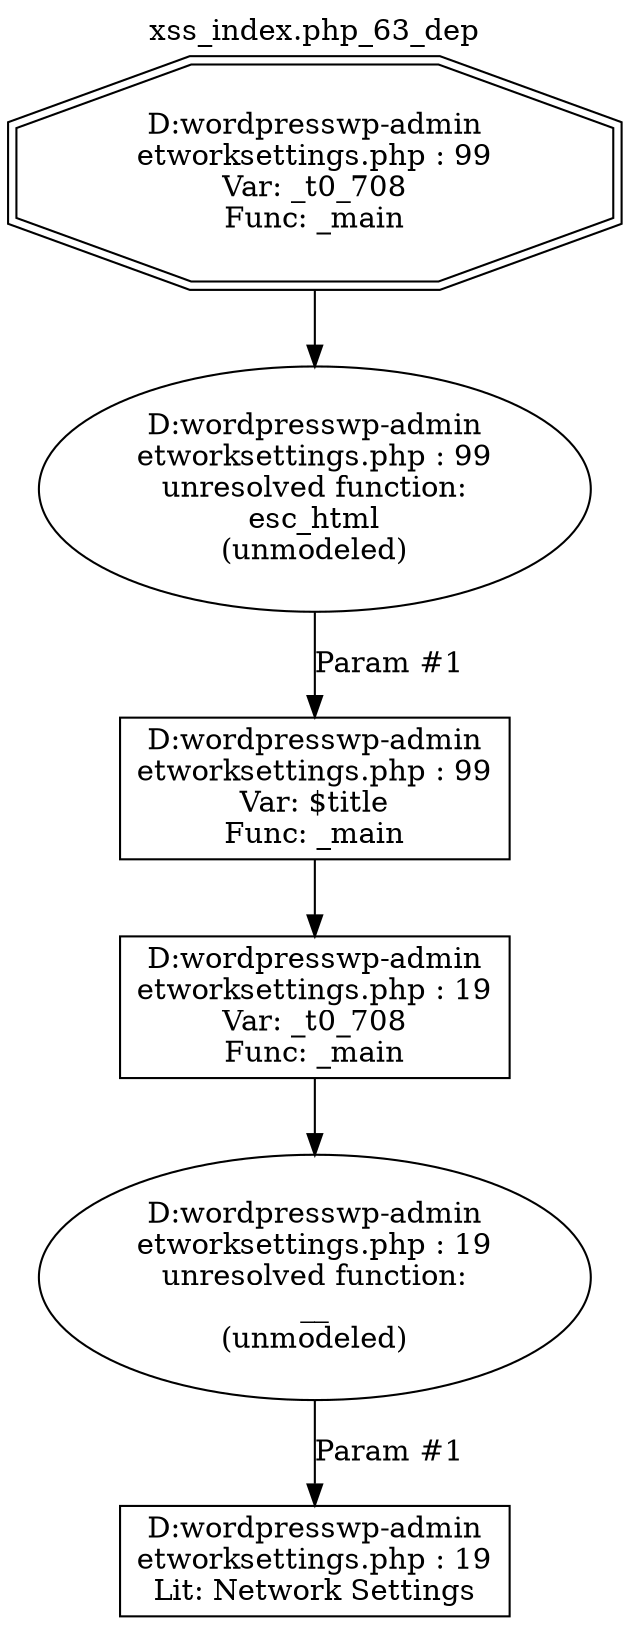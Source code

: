digraph cfg {
  label="xss_index.php_63_dep";
  labelloc=t;
  n1 [shape=doubleoctagon, label="D:\wordpress\wp-admin\network\settings.php : 99\nVar: _t0_708\nFunc: _main\n"];
  n2 [shape=ellipse, label="D:\wordpress\wp-admin\network\settings.php : 99\nunresolved function:\nesc_html\n(unmodeled)\n"];
  n3 [shape=box, label="D:\wordpress\wp-admin\network\settings.php : 99\nVar: $title\nFunc: _main\n"];
  n4 [shape=box, label="D:\wordpress\wp-admin\network\settings.php : 19\nVar: _t0_708\nFunc: _main\n"];
  n5 [shape=ellipse, label="D:\wordpress\wp-admin\network\settings.php : 19\nunresolved function:\n__\n(unmodeled)\n"];
  n6 [shape=box, label="D:\wordpress\wp-admin\network\settings.php : 19\nLit: Network Settings\n"];
  n1 -> n2;
  n4 -> n5;
  n5 -> n6[label="Param #1"];
  n3 -> n4;
  n2 -> n3[label="Param #1"];
}
